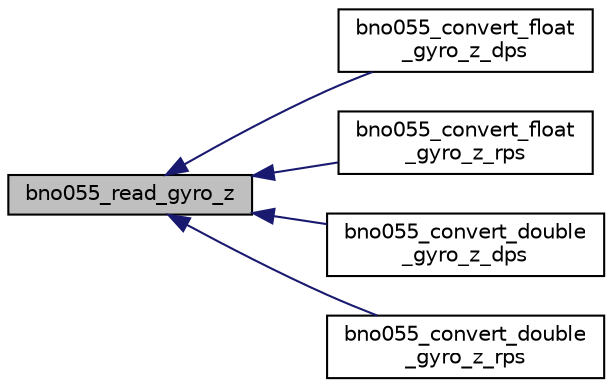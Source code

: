digraph "bno055_read_gyro_z"
{
  edge [fontname="Helvetica",fontsize="10",labelfontname="Helvetica",labelfontsize="10"];
  node [fontname="Helvetica",fontsize="10",shape=record];
  rankdir="LR";
  Node1 [label="bno055_read_gyro_z",height=0.2,width=0.4,color="black", fillcolor="grey75", style="filled", fontcolor="black"];
  Node1 -> Node2 [dir="back",color="midnightblue",fontsize="10",style="solid",fontname="Helvetica"];
  Node2 [label="bno055_convert_float\l_gyro_z_dps",height=0.2,width=0.4,color="black", fillcolor="white", style="filled",URL="$bno055_8h.html#a8dcb656b862ebbe8fede1b8eb634f477",tooltip="This API is used to convert the gyro z raw data to dps output as float. "];
  Node1 -> Node3 [dir="back",color="midnightblue",fontsize="10",style="solid",fontname="Helvetica"];
  Node3 [label="bno055_convert_float\l_gyro_z_rps",height=0.2,width=0.4,color="black", fillcolor="white", style="filled",URL="$bno055_8h.html#a9a1f788cffeaa9d21040f27ebeb38ed9",tooltip="This API is used to convert the gyro z raw data to rps output as float. "];
  Node1 -> Node4 [dir="back",color="midnightblue",fontsize="10",style="solid",fontname="Helvetica"];
  Node4 [label="bno055_convert_double\l_gyro_z_dps",height=0.2,width=0.4,color="black", fillcolor="white", style="filled",URL="$bno055_8h.html#a903eacbdf4a410e31cfff041fe617598",tooltip="This API is used to convert the gyro z raw data to dps output as double. "];
  Node1 -> Node5 [dir="back",color="midnightblue",fontsize="10",style="solid",fontname="Helvetica"];
  Node5 [label="bno055_convert_double\l_gyro_z_rps",height=0.2,width=0.4,color="black", fillcolor="white", style="filled",URL="$bno055_8h.html#a230f6dfc47d213dfab9538bcfd19d8af",tooltip="This API is used to convert the gyro z raw data to rps output as double. "];
}
